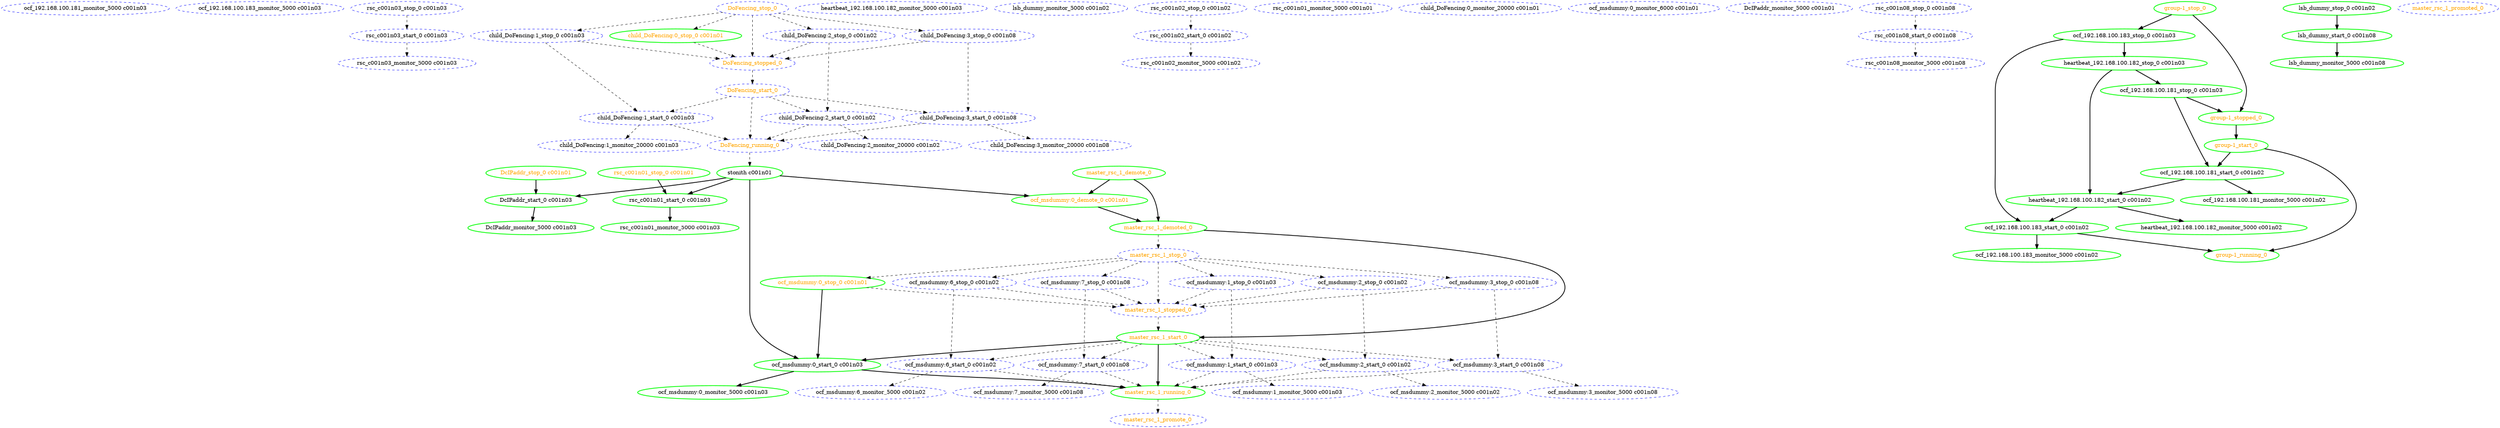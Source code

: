 digraph "g" {
	size = "30,30"
"ocf_192.168.100.181_monitor_5000 c001n03" [ style="dashed" color="blue" fontcolor="black" ]
"ocf_192.168.100.183_monitor_5000 c001n03" [ style="dashed" color="blue" fontcolor="black" ]
"rsc_c001n03_monitor_5000 c001n03" [ style="dashed" color="blue" fontcolor="black" ]
"child_DoFencing:1_monitor_20000 c001n03" [ style="dashed" color="blue" fontcolor="black" ]
"heartbeat_192.168.100.182_monitor_5000 c001n03" [ style="dashed" color="blue" fontcolor="black" ]
"ocf_msdummy:1_monitor_5000 c001n03" [ style="dashed" color="blue" fontcolor="black" ]
"ocf_msdummy:2_monitor_5000 c001n02" [ style="dashed" color="blue" fontcolor="black" ]
"lsb_dummy_monitor_5000 c001n02" [ style="dashed" color="blue" fontcolor="black" ]
"ocf_msdummy:6_monitor_5000 c001n02" [ style="dashed" color="blue" fontcolor="black" ]
"rsc_c001n02_monitor_5000 c001n02" [ style="dashed" color="blue" fontcolor="black" ]
"child_DoFencing:2_monitor_20000 c001n02" [ style="dashed" color="blue" fontcolor="black" ]
"rsc_c001n01_monitor_5000 c001n01" [ style="dashed" color="blue" fontcolor="black" ]
"child_DoFencing:0_monitor_20000 c001n01" [ style="dashed" color="blue" fontcolor="black" ]
"ocf_msdummy:0_monitor_6000 c001n01" [ style="dashed" color="blue" fontcolor="black" ]
"DcIPaddr_monitor_5000 c001n01" [ style="dashed" color="blue" fontcolor="black" ]
"rsc_c001n08_monitor_5000 c001n08" [ style="dashed" color="blue" fontcolor="black" ]
"ocf_msdummy:3_monitor_5000 c001n08" [ style="dashed" color="blue" fontcolor="black" ]
"ocf_msdummy:7_monitor_5000 c001n08" [ style="dashed" color="blue" fontcolor="black" ]
"child_DoFencing:3_monitor_20000 c001n08" [ style="dashed" color="blue" fontcolor="black" ]
"DcIPaddr_stop_0 c001n01" [ style=bold color="green" fontcolor="orange" ]
"DcIPaddr_start_0 c001n03" [ style=bold color="green" fontcolor="black" ]
"DcIPaddr_monitor_5000 c001n03" [ style=bold color="green" fontcolor="black" ]
"ocf_192.168.100.181_stop_0 c001n03" [ style=bold color="green" fontcolor="black" ]
"ocf_192.168.100.181_start_0 c001n02" [ style=bold color="green" fontcolor="black" ]
"ocf_192.168.100.181_monitor_5000 c001n02" [ style=bold color="green" fontcolor="black" ]
"heartbeat_192.168.100.182_stop_0 c001n03" [ style=bold color="green" fontcolor="black" ]
"heartbeat_192.168.100.182_start_0 c001n02" [ style=bold color="green" fontcolor="black" ]
"heartbeat_192.168.100.182_monitor_5000 c001n02" [ style=bold color="green" fontcolor="black" ]
"ocf_192.168.100.183_stop_0 c001n03" [ style=bold color="green" fontcolor="black" ]
"ocf_192.168.100.183_start_0 c001n02" [ style=bold color="green" fontcolor="black" ]
"ocf_192.168.100.183_monitor_5000 c001n02" [ style=bold color="green" fontcolor="black" ]
"group-1_start_0" [ style=bold color="green" fontcolor="orange" ]
"group-1_running_0" [ style=bold color="green" fontcolor="orange" ]
"group-1_stop_0" [ style=bold color="green" fontcolor="orange" ]
"group-1_stopped_0" [ style=bold color="green" fontcolor="orange" ]
"lsb_dummy_stop_0 c001n02" [ style=bold color="green" fontcolor="black" ]
"lsb_dummy_start_0 c001n08" [ style=bold color="green" fontcolor="black" ]
"lsb_dummy_monitor_5000 c001n08" [ style=bold color="green" fontcolor="black" ]
"rsc_c001n01_stop_0 c001n01" [ style=bold color="green" fontcolor="orange" ]
"rsc_c001n01_start_0 c001n03" [ style=bold color="green" fontcolor="black" ]
"rsc_c001n01_monitor_5000 c001n03" [ style=bold color="green" fontcolor="black" ]
"rsc_c001n08_stop_0 c001n08" [ style="dashed" color="blue" fontcolor="black" ]
"rsc_c001n08_start_0 c001n08" [ style="dashed" color="blue" fontcolor="black" ]
"rsc_c001n02_stop_0 c001n02" [ style="dashed" color="blue" fontcolor="black" ]
"rsc_c001n02_start_0 c001n02" [ style="dashed" color="blue" fontcolor="black" ]
"rsc_c001n03_stop_0 c001n03" [ style="dashed" color="blue" fontcolor="black" ]
"rsc_c001n03_start_0 c001n03" [ style="dashed" color="blue" fontcolor="black" ]
"child_DoFencing:0_stop_0 c001n01" [ style=bold color="green" fontcolor="orange" ]
"child_DoFencing:1_stop_0 c001n03" [ style="dashed" color="blue" fontcolor="black" ]
"child_DoFencing:1_start_0 c001n03" [ style="dashed" color="blue" fontcolor="black" ]
"child_DoFencing:2_stop_0 c001n02" [ style="dashed" color="blue" fontcolor="black" ]
"child_DoFencing:2_start_0 c001n02" [ style="dashed" color="blue" fontcolor="black" ]
"child_DoFencing:3_stop_0 c001n08" [ style="dashed" color="blue" fontcolor="black" ]
"child_DoFencing:3_start_0 c001n08" [ style="dashed" color="blue" fontcolor="black" ]
"DoFencing_start_0" [ style="dashed" color="blue" fontcolor="orange" ]
"DoFencing_running_0" [ style="dashed" color="blue" fontcolor="orange" ]
"DoFencing_stop_0" [ style="dashed" color="blue" fontcolor="orange" ]
"DoFencing_stopped_0" [ style="dashed" color="blue" fontcolor="orange" ]
"ocf_msdummy:0_stop_0 c001n01" [ style=bold color="green" fontcolor="orange" ]
"ocf_msdummy:0_start_0 c001n03" [ style=bold color="green" fontcolor="black" ]
"ocf_msdummy:0_demote_0 c001n01" [ style=bold color="green" fontcolor="orange" ]
"ocf_msdummy:0_monitor_5000 c001n03" [ style=bold color="green" fontcolor="black" ]
"ocf_msdummy:1_stop_0 c001n03" [ style="dashed" color="blue" fontcolor="black" ]
"ocf_msdummy:1_start_0 c001n03" [ style="dashed" color="blue" fontcolor="black" ]
"ocf_msdummy:2_stop_0 c001n02" [ style="dashed" color="blue" fontcolor="black" ]
"ocf_msdummy:2_start_0 c001n02" [ style="dashed" color="blue" fontcolor="black" ]
"ocf_msdummy:3_stop_0 c001n08" [ style="dashed" color="blue" fontcolor="black" ]
"ocf_msdummy:3_start_0 c001n08" [ style="dashed" color="blue" fontcolor="black" ]
"ocf_msdummy:6_stop_0 c001n02" [ style="dashed" color="blue" fontcolor="black" ]
"ocf_msdummy:6_start_0 c001n02" [ style="dashed" color="blue" fontcolor="black" ]
"ocf_msdummy:7_stop_0 c001n08" [ style="dashed" color="blue" fontcolor="black" ]
"ocf_msdummy:7_start_0 c001n08" [ style="dashed" color="blue" fontcolor="black" ]
"master_rsc_1_start_0" [ style=bold color="green" fontcolor="orange" ]
"master_rsc_1_running_0" [ style=bold color="green" fontcolor="orange" ]
"master_rsc_1_stop_0" [ style="dashed" color="blue" fontcolor="orange" ]
"master_rsc_1_stopped_0" [ style="dashed" color="blue" fontcolor="orange" ]
"master_rsc_1_promote_0" [ style="dashed" color="blue" fontcolor="orange" ]
"master_rsc_1_promoted_0" [ style="dashed" color="blue" fontcolor="orange" ]
"master_rsc_1_demote_0" [ style=bold color="green" fontcolor="orange" ]
"master_rsc_1_demoted_0" [ style=bold color="green" fontcolor="orange" ]
"stonith c001n01" [ style=bold color="green" fontcolor="black" ]
"rsc_c001n03_start_0 c001n03" -> "rsc_c001n03_monitor_5000 c001n03" [ style = dashed]
"child_DoFencing:1_start_0 c001n03" -> "child_DoFencing:1_monitor_20000 c001n03" [ style = dashed]
"ocf_msdummy:1_start_0 c001n03" -> "ocf_msdummy:1_monitor_5000 c001n03" [ style = dashed]
"ocf_msdummy:2_start_0 c001n02" -> "ocf_msdummy:2_monitor_5000 c001n02" [ style = dashed]
"ocf_msdummy:6_start_0 c001n02" -> "ocf_msdummy:6_monitor_5000 c001n02" [ style = dashed]
"rsc_c001n02_start_0 c001n02" -> "rsc_c001n02_monitor_5000 c001n02" [ style = dashed]
"child_DoFencing:2_start_0 c001n02" -> "child_DoFencing:2_monitor_20000 c001n02" [ style = dashed]
"rsc_c001n08_start_0 c001n08" -> "rsc_c001n08_monitor_5000 c001n08" [ style = dashed]
"ocf_msdummy:3_start_0 c001n08" -> "ocf_msdummy:3_monitor_5000 c001n08" [ style = dashed]
"ocf_msdummy:7_start_0 c001n08" -> "ocf_msdummy:7_monitor_5000 c001n08" [ style = dashed]
"child_DoFencing:3_start_0 c001n08" -> "child_DoFencing:3_monitor_20000 c001n08" [ style = dashed]
"DcIPaddr_stop_0 c001n01" -> "DcIPaddr_start_0 c001n03" [ style = bold]
"stonith c001n01" -> "DcIPaddr_start_0 c001n03" [ style = bold]
"DcIPaddr_start_0 c001n03" -> "DcIPaddr_monitor_5000 c001n03" [ style = bold]
"heartbeat_192.168.100.182_stop_0 c001n03" -> "ocf_192.168.100.181_stop_0 c001n03" [ style = bold]
"ocf_192.168.100.181_stop_0 c001n03" -> "ocf_192.168.100.181_start_0 c001n02" [ style = bold]
"group-1_start_0" -> "ocf_192.168.100.181_start_0 c001n02" [ style = bold]
"ocf_192.168.100.181_start_0 c001n02" -> "ocf_192.168.100.181_monitor_5000 c001n02" [ style = bold]
"ocf_192.168.100.183_stop_0 c001n03" -> "heartbeat_192.168.100.182_stop_0 c001n03" [ style = bold]
"ocf_192.168.100.181_start_0 c001n02" -> "heartbeat_192.168.100.182_start_0 c001n02" [ style = bold]
"heartbeat_192.168.100.182_stop_0 c001n03" -> "heartbeat_192.168.100.182_start_0 c001n02" [ style = bold]
"heartbeat_192.168.100.182_start_0 c001n02" -> "heartbeat_192.168.100.182_monitor_5000 c001n02" [ style = bold]
"group-1_stop_0" -> "ocf_192.168.100.183_stop_0 c001n03" [ style = bold]
"heartbeat_192.168.100.182_start_0 c001n02" -> "ocf_192.168.100.183_start_0 c001n02" [ style = bold]
"ocf_192.168.100.183_stop_0 c001n03" -> "ocf_192.168.100.183_start_0 c001n02" [ style = bold]
"ocf_192.168.100.183_start_0 c001n02" -> "ocf_192.168.100.183_monitor_5000 c001n02" [ style = bold]
"group-1_stopped_0" -> "group-1_start_0" [ style = bold]
"ocf_192.168.100.183_start_0 c001n02" -> "group-1_running_0" [ style = bold]
"group-1_start_0" -> "group-1_running_0" [ style = bold]
"ocf_192.168.100.181_stop_0 c001n03" -> "group-1_stopped_0" [ style = bold]
"group-1_stop_0" -> "group-1_stopped_0" [ style = bold]
"lsb_dummy_stop_0 c001n02" -> "lsb_dummy_start_0 c001n08" [ style = bold]
"lsb_dummy_start_0 c001n08" -> "lsb_dummy_monitor_5000 c001n08" [ style = bold]
"rsc_c001n01_stop_0 c001n01" -> "rsc_c001n01_start_0 c001n03" [ style = bold]
"stonith c001n01" -> "rsc_c001n01_start_0 c001n03" [ style = bold]
"rsc_c001n01_start_0 c001n03" -> "rsc_c001n01_monitor_5000 c001n03" [ style = bold]
"rsc_c001n08_stop_0 c001n08" -> "rsc_c001n08_start_0 c001n08" [ style = dashed]
"rsc_c001n02_stop_0 c001n02" -> "rsc_c001n02_start_0 c001n02" [ style = dashed]
"rsc_c001n03_stop_0 c001n03" -> "rsc_c001n03_start_0 c001n03" [ style = dashed]
"DoFencing_stop_0" -> "child_DoFencing:0_stop_0 c001n01" [ style = dashed]
"DoFencing_stop_0" -> "child_DoFencing:1_stop_0 c001n03" [ style = dashed]
"child_DoFencing:1_stop_0 c001n03" -> "child_DoFencing:1_start_0 c001n03" [ style = dashed]
"DoFencing_start_0" -> "child_DoFencing:1_start_0 c001n03" [ style = dashed]
"DoFencing_stop_0" -> "child_DoFencing:2_stop_0 c001n02" [ style = dashed]
"child_DoFencing:2_stop_0 c001n02" -> "child_DoFencing:2_start_0 c001n02" [ style = dashed]
"DoFencing_start_0" -> "child_DoFencing:2_start_0 c001n02" [ style = dashed]
"DoFencing_stop_0" -> "child_DoFencing:3_stop_0 c001n08" [ style = dashed]
"child_DoFencing:3_stop_0 c001n08" -> "child_DoFencing:3_start_0 c001n08" [ style = dashed]
"DoFencing_start_0" -> "child_DoFencing:3_start_0 c001n08" [ style = dashed]
"DoFencing_stopped_0" -> "DoFencing_start_0" [ style = dashed]
"DoFencing_start_0" -> "DoFencing_running_0" [ style = dashed]
"child_DoFencing:1_start_0 c001n03" -> "DoFencing_running_0" [ style = dashed]
"child_DoFencing:2_start_0 c001n02" -> "DoFencing_running_0" [ style = dashed]
"child_DoFencing:3_start_0 c001n08" -> "DoFencing_running_0" [ style = dashed]
"DoFencing_stop_0" -> "DoFencing_stopped_0" [ style = dashed]
"child_DoFencing:0_stop_0 c001n01" -> "DoFencing_stopped_0" [ style = dashed]
"child_DoFencing:1_stop_0 c001n03" -> "DoFencing_stopped_0" [ style = dashed]
"child_DoFencing:2_stop_0 c001n02" -> "DoFencing_stopped_0" [ style = dashed]
"child_DoFencing:3_stop_0 c001n08" -> "DoFencing_stopped_0" [ style = dashed]
"master_rsc_1_stop_0" -> "ocf_msdummy:0_stop_0 c001n01" [ style = dashed]
"ocf_msdummy:0_stop_0 c001n01" -> "ocf_msdummy:0_start_0 c001n03" [ style = bold]
"master_rsc_1_start_0" -> "ocf_msdummy:0_start_0 c001n03" [ style = bold]
"stonith c001n01" -> "ocf_msdummy:0_start_0 c001n03" [ style = bold]
"master_rsc_1_demote_0" -> "ocf_msdummy:0_demote_0 c001n01" [ style = bold]
"stonith c001n01" -> "ocf_msdummy:0_demote_0 c001n01" [ style = bold]
"ocf_msdummy:0_start_0 c001n03" -> "ocf_msdummy:0_monitor_5000 c001n03" [ style = bold]
"master_rsc_1_stop_0" -> "ocf_msdummy:1_stop_0 c001n03" [ style = dashed]
"ocf_msdummy:1_stop_0 c001n03" -> "ocf_msdummy:1_start_0 c001n03" [ style = dashed]
"master_rsc_1_start_0" -> "ocf_msdummy:1_start_0 c001n03" [ style = dashed]
"master_rsc_1_stop_0" -> "ocf_msdummy:2_stop_0 c001n02" [ style = dashed]
"ocf_msdummy:2_stop_0 c001n02" -> "ocf_msdummy:2_start_0 c001n02" [ style = dashed]
"master_rsc_1_start_0" -> "ocf_msdummy:2_start_0 c001n02" [ style = dashed]
"master_rsc_1_stop_0" -> "ocf_msdummy:3_stop_0 c001n08" [ style = dashed]
"ocf_msdummy:3_stop_0 c001n08" -> "ocf_msdummy:3_start_0 c001n08" [ style = dashed]
"master_rsc_1_start_0" -> "ocf_msdummy:3_start_0 c001n08" [ style = dashed]
"master_rsc_1_stop_0" -> "ocf_msdummy:6_stop_0 c001n02" [ style = dashed]
"ocf_msdummy:6_stop_0 c001n02" -> "ocf_msdummy:6_start_0 c001n02" [ style = dashed]
"master_rsc_1_start_0" -> "ocf_msdummy:6_start_0 c001n02" [ style = dashed]
"master_rsc_1_stop_0" -> "ocf_msdummy:7_stop_0 c001n08" [ style = dashed]
"ocf_msdummy:7_stop_0 c001n08" -> "ocf_msdummy:7_start_0 c001n08" [ style = dashed]
"master_rsc_1_start_0" -> "ocf_msdummy:7_start_0 c001n08" [ style = dashed]
"master_rsc_1_stopped_0" -> "master_rsc_1_start_0" [ style = dashed]
"master_rsc_1_demoted_0" -> "master_rsc_1_start_0" [ style = bold]
"ocf_msdummy:0_start_0 c001n03" -> "master_rsc_1_running_0" [ style = bold]
"ocf_msdummy:1_start_0 c001n03" -> "master_rsc_1_running_0" [ style = dashed]
"ocf_msdummy:2_start_0 c001n02" -> "master_rsc_1_running_0" [ style = dashed]
"ocf_msdummy:3_start_0 c001n08" -> "master_rsc_1_running_0" [ style = dashed]
"ocf_msdummy:6_start_0 c001n02" -> "master_rsc_1_running_0" [ style = dashed]
"ocf_msdummy:7_start_0 c001n08" -> "master_rsc_1_running_0" [ style = dashed]
"master_rsc_1_start_0" -> "master_rsc_1_running_0" [ style = bold]
"master_rsc_1_demoted_0" -> "master_rsc_1_stop_0" [ style = dashed]
"master_rsc_1_stop_0" -> "master_rsc_1_stopped_0" [ style = dashed]
"ocf_msdummy:0_stop_0 c001n01" -> "master_rsc_1_stopped_0" [ style = dashed]
"ocf_msdummy:1_stop_0 c001n03" -> "master_rsc_1_stopped_0" [ style = dashed]
"ocf_msdummy:2_stop_0 c001n02" -> "master_rsc_1_stopped_0" [ style = dashed]
"ocf_msdummy:3_stop_0 c001n08" -> "master_rsc_1_stopped_0" [ style = dashed]
"ocf_msdummy:6_stop_0 c001n02" -> "master_rsc_1_stopped_0" [ style = dashed]
"ocf_msdummy:7_stop_0 c001n08" -> "master_rsc_1_stopped_0" [ style = dashed]
"master_rsc_1_running_0" -> "master_rsc_1_promote_0" [ style = dashed]
"ocf_msdummy:0_demote_0 c001n01" -> "master_rsc_1_demoted_0" [ style = bold]
"master_rsc_1_demote_0" -> "master_rsc_1_demoted_0" [ style = bold]
"DoFencing_running_0" -> "stonith c001n01" [ style = dashed]
}
